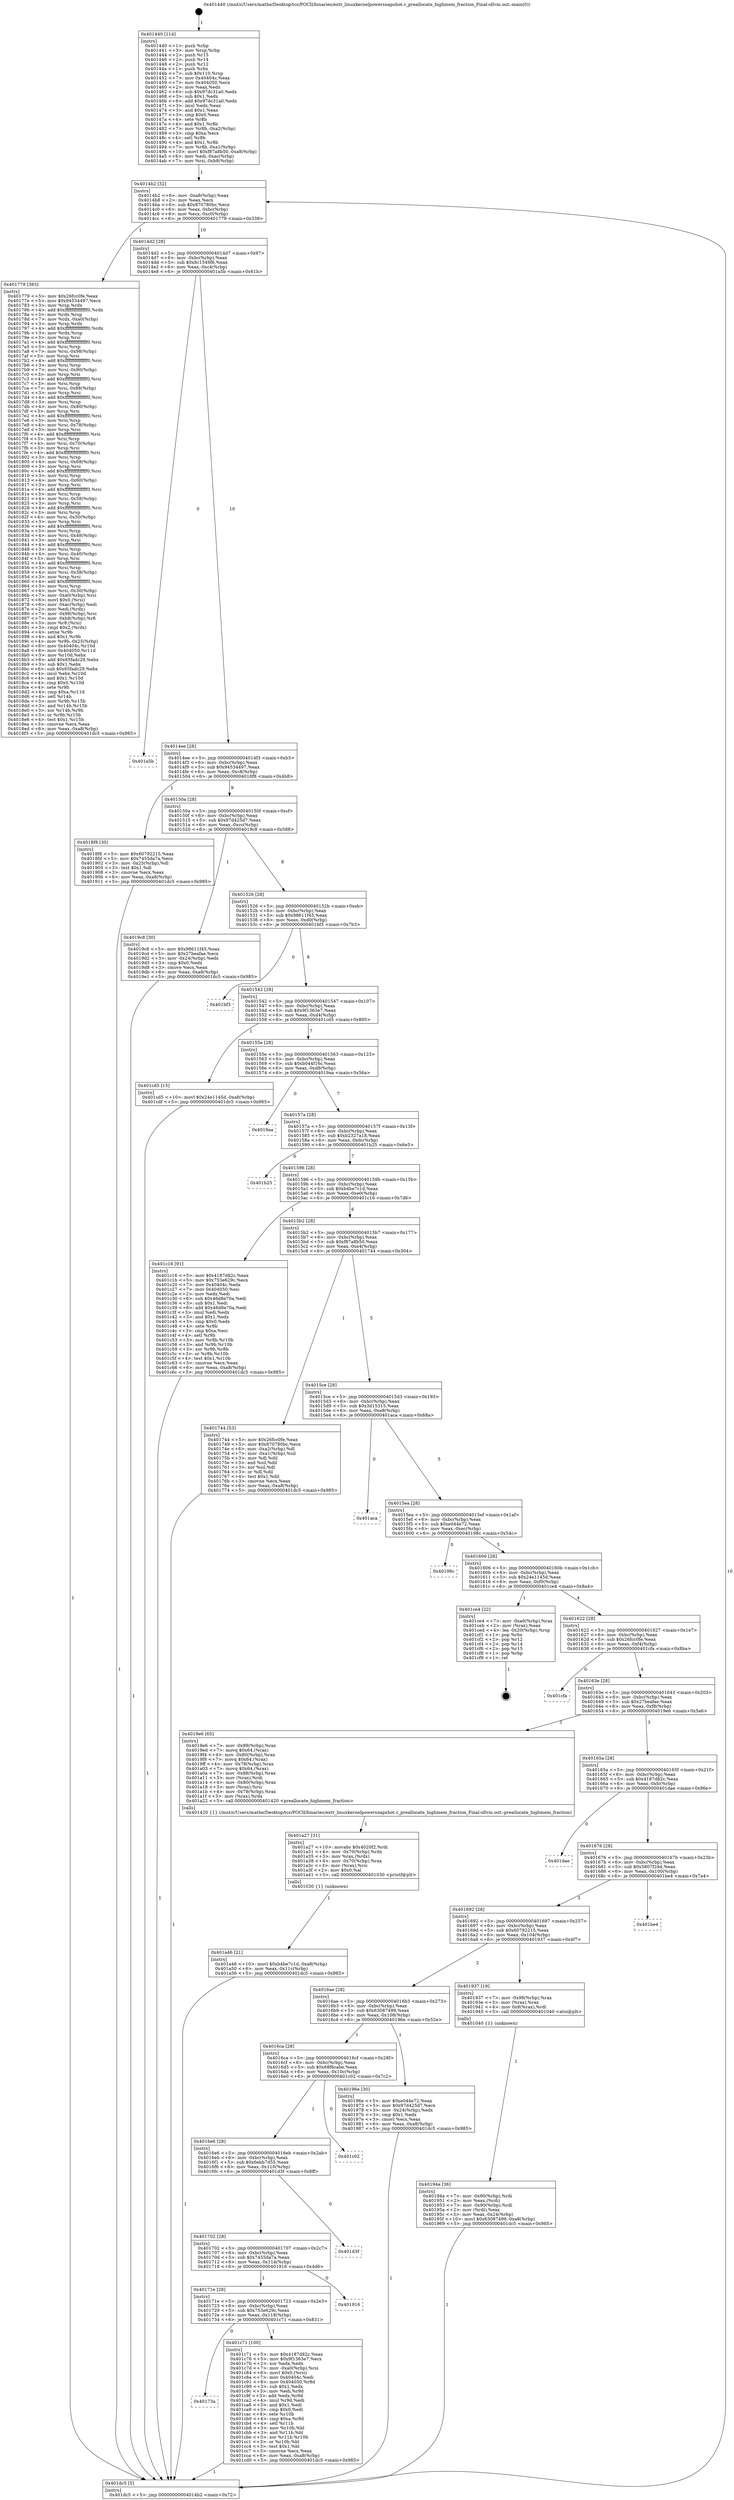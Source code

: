 digraph "0x401440" {
  label = "0x401440 (/mnt/c/Users/mathe/Desktop/tcc/POCII/binaries/extr_linuxkernelpowersnapshot.c_preallocate_highmem_fraction_Final-ollvm.out::main(0))"
  labelloc = "t"
  node[shape=record]

  Entry [label="",width=0.3,height=0.3,shape=circle,fillcolor=black,style=filled]
  "0x4014b2" [label="{
     0x4014b2 [32]\l
     | [instrs]\l
     &nbsp;&nbsp;0x4014b2 \<+6\>: mov -0xa8(%rbp),%eax\l
     &nbsp;&nbsp;0x4014b8 \<+2\>: mov %eax,%ecx\l
     &nbsp;&nbsp;0x4014ba \<+6\>: sub $0x870780bc,%ecx\l
     &nbsp;&nbsp;0x4014c0 \<+6\>: mov %eax,-0xbc(%rbp)\l
     &nbsp;&nbsp;0x4014c6 \<+6\>: mov %ecx,-0xc0(%rbp)\l
     &nbsp;&nbsp;0x4014cc \<+6\>: je 0000000000401779 \<main+0x339\>\l
  }"]
  "0x401779" [label="{
     0x401779 [383]\l
     | [instrs]\l
     &nbsp;&nbsp;0x401779 \<+5\>: mov $0x26fcc0fe,%eax\l
     &nbsp;&nbsp;0x40177e \<+5\>: mov $0x94534497,%ecx\l
     &nbsp;&nbsp;0x401783 \<+3\>: mov %rsp,%rdx\l
     &nbsp;&nbsp;0x401786 \<+4\>: add $0xfffffffffffffff0,%rdx\l
     &nbsp;&nbsp;0x40178a \<+3\>: mov %rdx,%rsp\l
     &nbsp;&nbsp;0x40178d \<+7\>: mov %rdx,-0xa0(%rbp)\l
     &nbsp;&nbsp;0x401794 \<+3\>: mov %rsp,%rdx\l
     &nbsp;&nbsp;0x401797 \<+4\>: add $0xfffffffffffffff0,%rdx\l
     &nbsp;&nbsp;0x40179b \<+3\>: mov %rdx,%rsp\l
     &nbsp;&nbsp;0x40179e \<+3\>: mov %rsp,%rsi\l
     &nbsp;&nbsp;0x4017a1 \<+4\>: add $0xfffffffffffffff0,%rsi\l
     &nbsp;&nbsp;0x4017a5 \<+3\>: mov %rsi,%rsp\l
     &nbsp;&nbsp;0x4017a8 \<+7\>: mov %rsi,-0x98(%rbp)\l
     &nbsp;&nbsp;0x4017af \<+3\>: mov %rsp,%rsi\l
     &nbsp;&nbsp;0x4017b2 \<+4\>: add $0xfffffffffffffff0,%rsi\l
     &nbsp;&nbsp;0x4017b6 \<+3\>: mov %rsi,%rsp\l
     &nbsp;&nbsp;0x4017b9 \<+7\>: mov %rsi,-0x90(%rbp)\l
     &nbsp;&nbsp;0x4017c0 \<+3\>: mov %rsp,%rsi\l
     &nbsp;&nbsp;0x4017c3 \<+4\>: add $0xfffffffffffffff0,%rsi\l
     &nbsp;&nbsp;0x4017c7 \<+3\>: mov %rsi,%rsp\l
     &nbsp;&nbsp;0x4017ca \<+7\>: mov %rsi,-0x88(%rbp)\l
     &nbsp;&nbsp;0x4017d1 \<+3\>: mov %rsp,%rsi\l
     &nbsp;&nbsp;0x4017d4 \<+4\>: add $0xfffffffffffffff0,%rsi\l
     &nbsp;&nbsp;0x4017d8 \<+3\>: mov %rsi,%rsp\l
     &nbsp;&nbsp;0x4017db \<+4\>: mov %rsi,-0x80(%rbp)\l
     &nbsp;&nbsp;0x4017df \<+3\>: mov %rsp,%rsi\l
     &nbsp;&nbsp;0x4017e2 \<+4\>: add $0xfffffffffffffff0,%rsi\l
     &nbsp;&nbsp;0x4017e6 \<+3\>: mov %rsi,%rsp\l
     &nbsp;&nbsp;0x4017e9 \<+4\>: mov %rsi,-0x78(%rbp)\l
     &nbsp;&nbsp;0x4017ed \<+3\>: mov %rsp,%rsi\l
     &nbsp;&nbsp;0x4017f0 \<+4\>: add $0xfffffffffffffff0,%rsi\l
     &nbsp;&nbsp;0x4017f4 \<+3\>: mov %rsi,%rsp\l
     &nbsp;&nbsp;0x4017f7 \<+4\>: mov %rsi,-0x70(%rbp)\l
     &nbsp;&nbsp;0x4017fb \<+3\>: mov %rsp,%rsi\l
     &nbsp;&nbsp;0x4017fe \<+4\>: add $0xfffffffffffffff0,%rsi\l
     &nbsp;&nbsp;0x401802 \<+3\>: mov %rsi,%rsp\l
     &nbsp;&nbsp;0x401805 \<+4\>: mov %rsi,-0x68(%rbp)\l
     &nbsp;&nbsp;0x401809 \<+3\>: mov %rsp,%rsi\l
     &nbsp;&nbsp;0x40180c \<+4\>: add $0xfffffffffffffff0,%rsi\l
     &nbsp;&nbsp;0x401810 \<+3\>: mov %rsi,%rsp\l
     &nbsp;&nbsp;0x401813 \<+4\>: mov %rsi,-0x60(%rbp)\l
     &nbsp;&nbsp;0x401817 \<+3\>: mov %rsp,%rsi\l
     &nbsp;&nbsp;0x40181a \<+4\>: add $0xfffffffffffffff0,%rsi\l
     &nbsp;&nbsp;0x40181e \<+3\>: mov %rsi,%rsp\l
     &nbsp;&nbsp;0x401821 \<+4\>: mov %rsi,-0x58(%rbp)\l
     &nbsp;&nbsp;0x401825 \<+3\>: mov %rsp,%rsi\l
     &nbsp;&nbsp;0x401828 \<+4\>: add $0xfffffffffffffff0,%rsi\l
     &nbsp;&nbsp;0x40182c \<+3\>: mov %rsi,%rsp\l
     &nbsp;&nbsp;0x40182f \<+4\>: mov %rsi,-0x50(%rbp)\l
     &nbsp;&nbsp;0x401833 \<+3\>: mov %rsp,%rsi\l
     &nbsp;&nbsp;0x401836 \<+4\>: add $0xfffffffffffffff0,%rsi\l
     &nbsp;&nbsp;0x40183a \<+3\>: mov %rsi,%rsp\l
     &nbsp;&nbsp;0x40183d \<+4\>: mov %rsi,-0x48(%rbp)\l
     &nbsp;&nbsp;0x401841 \<+3\>: mov %rsp,%rsi\l
     &nbsp;&nbsp;0x401844 \<+4\>: add $0xfffffffffffffff0,%rsi\l
     &nbsp;&nbsp;0x401848 \<+3\>: mov %rsi,%rsp\l
     &nbsp;&nbsp;0x40184b \<+4\>: mov %rsi,-0x40(%rbp)\l
     &nbsp;&nbsp;0x40184f \<+3\>: mov %rsp,%rsi\l
     &nbsp;&nbsp;0x401852 \<+4\>: add $0xfffffffffffffff0,%rsi\l
     &nbsp;&nbsp;0x401856 \<+3\>: mov %rsi,%rsp\l
     &nbsp;&nbsp;0x401859 \<+4\>: mov %rsi,-0x38(%rbp)\l
     &nbsp;&nbsp;0x40185d \<+3\>: mov %rsp,%rsi\l
     &nbsp;&nbsp;0x401860 \<+4\>: add $0xfffffffffffffff0,%rsi\l
     &nbsp;&nbsp;0x401864 \<+3\>: mov %rsi,%rsp\l
     &nbsp;&nbsp;0x401867 \<+4\>: mov %rsi,-0x30(%rbp)\l
     &nbsp;&nbsp;0x40186b \<+7\>: mov -0xa0(%rbp),%rsi\l
     &nbsp;&nbsp;0x401872 \<+6\>: movl $0x0,(%rsi)\l
     &nbsp;&nbsp;0x401878 \<+6\>: mov -0xac(%rbp),%edi\l
     &nbsp;&nbsp;0x40187e \<+2\>: mov %edi,(%rdx)\l
     &nbsp;&nbsp;0x401880 \<+7\>: mov -0x98(%rbp),%rsi\l
     &nbsp;&nbsp;0x401887 \<+7\>: mov -0xb8(%rbp),%r8\l
     &nbsp;&nbsp;0x40188e \<+3\>: mov %r8,(%rsi)\l
     &nbsp;&nbsp;0x401891 \<+3\>: cmpl $0x2,(%rdx)\l
     &nbsp;&nbsp;0x401894 \<+4\>: setne %r9b\l
     &nbsp;&nbsp;0x401898 \<+4\>: and $0x1,%r9b\l
     &nbsp;&nbsp;0x40189c \<+4\>: mov %r9b,-0x25(%rbp)\l
     &nbsp;&nbsp;0x4018a0 \<+8\>: mov 0x40404c,%r10d\l
     &nbsp;&nbsp;0x4018a8 \<+8\>: mov 0x404050,%r11d\l
     &nbsp;&nbsp;0x4018b0 \<+3\>: mov %r10d,%ebx\l
     &nbsp;&nbsp;0x4018b3 \<+6\>: add $0x65fadc29,%ebx\l
     &nbsp;&nbsp;0x4018b9 \<+3\>: sub $0x1,%ebx\l
     &nbsp;&nbsp;0x4018bc \<+6\>: sub $0x65fadc29,%ebx\l
     &nbsp;&nbsp;0x4018c2 \<+4\>: imul %ebx,%r10d\l
     &nbsp;&nbsp;0x4018c6 \<+4\>: and $0x1,%r10d\l
     &nbsp;&nbsp;0x4018ca \<+4\>: cmp $0x0,%r10d\l
     &nbsp;&nbsp;0x4018ce \<+4\>: sete %r9b\l
     &nbsp;&nbsp;0x4018d2 \<+4\>: cmp $0xa,%r11d\l
     &nbsp;&nbsp;0x4018d6 \<+4\>: setl %r14b\l
     &nbsp;&nbsp;0x4018da \<+3\>: mov %r9b,%r15b\l
     &nbsp;&nbsp;0x4018dd \<+3\>: and %r14b,%r15b\l
     &nbsp;&nbsp;0x4018e0 \<+3\>: xor %r14b,%r9b\l
     &nbsp;&nbsp;0x4018e3 \<+3\>: or %r9b,%r15b\l
     &nbsp;&nbsp;0x4018e6 \<+4\>: test $0x1,%r15b\l
     &nbsp;&nbsp;0x4018ea \<+3\>: cmovne %ecx,%eax\l
     &nbsp;&nbsp;0x4018ed \<+6\>: mov %eax,-0xa8(%rbp)\l
     &nbsp;&nbsp;0x4018f3 \<+5\>: jmp 0000000000401dc5 \<main+0x985\>\l
  }"]
  "0x4014d2" [label="{
     0x4014d2 [28]\l
     | [instrs]\l
     &nbsp;&nbsp;0x4014d2 \<+5\>: jmp 00000000004014d7 \<main+0x97\>\l
     &nbsp;&nbsp;0x4014d7 \<+6\>: mov -0xbc(%rbp),%eax\l
     &nbsp;&nbsp;0x4014dd \<+5\>: sub $0x8c1549f6,%eax\l
     &nbsp;&nbsp;0x4014e2 \<+6\>: mov %eax,-0xc4(%rbp)\l
     &nbsp;&nbsp;0x4014e8 \<+6\>: je 0000000000401a5b \<main+0x61b\>\l
  }"]
  Exit [label="",width=0.3,height=0.3,shape=circle,fillcolor=black,style=filled,peripheries=2]
  "0x401a5b" [label="{
     0x401a5b\l
  }", style=dashed]
  "0x4014ee" [label="{
     0x4014ee [28]\l
     | [instrs]\l
     &nbsp;&nbsp;0x4014ee \<+5\>: jmp 00000000004014f3 \<main+0xb3\>\l
     &nbsp;&nbsp;0x4014f3 \<+6\>: mov -0xbc(%rbp),%eax\l
     &nbsp;&nbsp;0x4014f9 \<+5\>: sub $0x94534497,%eax\l
     &nbsp;&nbsp;0x4014fe \<+6\>: mov %eax,-0xc8(%rbp)\l
     &nbsp;&nbsp;0x401504 \<+6\>: je 00000000004018f8 \<main+0x4b8\>\l
  }"]
  "0x40173a" [label="{
     0x40173a\l
  }", style=dashed]
  "0x4018f8" [label="{
     0x4018f8 [30]\l
     | [instrs]\l
     &nbsp;&nbsp;0x4018f8 \<+5\>: mov $0x60792215,%eax\l
     &nbsp;&nbsp;0x4018fd \<+5\>: mov $0x7455da7a,%ecx\l
     &nbsp;&nbsp;0x401902 \<+3\>: mov -0x25(%rbp),%dl\l
     &nbsp;&nbsp;0x401905 \<+3\>: test $0x1,%dl\l
     &nbsp;&nbsp;0x401908 \<+3\>: cmovne %ecx,%eax\l
     &nbsp;&nbsp;0x40190b \<+6\>: mov %eax,-0xa8(%rbp)\l
     &nbsp;&nbsp;0x401911 \<+5\>: jmp 0000000000401dc5 \<main+0x985\>\l
  }"]
  "0x40150a" [label="{
     0x40150a [28]\l
     | [instrs]\l
     &nbsp;&nbsp;0x40150a \<+5\>: jmp 000000000040150f \<main+0xcf\>\l
     &nbsp;&nbsp;0x40150f \<+6\>: mov -0xbc(%rbp),%eax\l
     &nbsp;&nbsp;0x401515 \<+5\>: sub $0x97d425d7,%eax\l
     &nbsp;&nbsp;0x40151a \<+6\>: mov %eax,-0xcc(%rbp)\l
     &nbsp;&nbsp;0x401520 \<+6\>: je 00000000004019c8 \<main+0x588\>\l
  }"]
  "0x401c71" [label="{
     0x401c71 [100]\l
     | [instrs]\l
     &nbsp;&nbsp;0x401c71 \<+5\>: mov $0x4187d82c,%eax\l
     &nbsp;&nbsp;0x401c76 \<+5\>: mov $0x9f1363e7,%ecx\l
     &nbsp;&nbsp;0x401c7b \<+2\>: xor %edx,%edx\l
     &nbsp;&nbsp;0x401c7d \<+7\>: mov -0xa0(%rbp),%rsi\l
     &nbsp;&nbsp;0x401c84 \<+6\>: movl $0x0,(%rsi)\l
     &nbsp;&nbsp;0x401c8a \<+7\>: mov 0x40404c,%edi\l
     &nbsp;&nbsp;0x401c91 \<+8\>: mov 0x404050,%r8d\l
     &nbsp;&nbsp;0x401c99 \<+3\>: sub $0x1,%edx\l
     &nbsp;&nbsp;0x401c9c \<+3\>: mov %edi,%r9d\l
     &nbsp;&nbsp;0x401c9f \<+3\>: add %edx,%r9d\l
     &nbsp;&nbsp;0x401ca2 \<+4\>: imul %r9d,%edi\l
     &nbsp;&nbsp;0x401ca6 \<+3\>: and $0x1,%edi\l
     &nbsp;&nbsp;0x401ca9 \<+3\>: cmp $0x0,%edi\l
     &nbsp;&nbsp;0x401cac \<+4\>: sete %r10b\l
     &nbsp;&nbsp;0x401cb0 \<+4\>: cmp $0xa,%r8d\l
     &nbsp;&nbsp;0x401cb4 \<+4\>: setl %r11b\l
     &nbsp;&nbsp;0x401cb8 \<+3\>: mov %r10b,%bl\l
     &nbsp;&nbsp;0x401cbb \<+3\>: and %r11b,%bl\l
     &nbsp;&nbsp;0x401cbe \<+3\>: xor %r11b,%r10b\l
     &nbsp;&nbsp;0x401cc1 \<+3\>: or %r10b,%bl\l
     &nbsp;&nbsp;0x401cc4 \<+3\>: test $0x1,%bl\l
     &nbsp;&nbsp;0x401cc7 \<+3\>: cmovne %ecx,%eax\l
     &nbsp;&nbsp;0x401cca \<+6\>: mov %eax,-0xa8(%rbp)\l
     &nbsp;&nbsp;0x401cd0 \<+5\>: jmp 0000000000401dc5 \<main+0x985\>\l
  }"]
  "0x4019c8" [label="{
     0x4019c8 [30]\l
     | [instrs]\l
     &nbsp;&nbsp;0x4019c8 \<+5\>: mov $0x98611f45,%eax\l
     &nbsp;&nbsp;0x4019cd \<+5\>: mov $0x27beafae,%ecx\l
     &nbsp;&nbsp;0x4019d2 \<+3\>: mov -0x24(%rbp),%edx\l
     &nbsp;&nbsp;0x4019d5 \<+3\>: cmp $0x0,%edx\l
     &nbsp;&nbsp;0x4019d8 \<+3\>: cmove %ecx,%eax\l
     &nbsp;&nbsp;0x4019db \<+6\>: mov %eax,-0xa8(%rbp)\l
     &nbsp;&nbsp;0x4019e1 \<+5\>: jmp 0000000000401dc5 \<main+0x985\>\l
  }"]
  "0x401526" [label="{
     0x401526 [28]\l
     | [instrs]\l
     &nbsp;&nbsp;0x401526 \<+5\>: jmp 000000000040152b \<main+0xeb\>\l
     &nbsp;&nbsp;0x40152b \<+6\>: mov -0xbc(%rbp),%eax\l
     &nbsp;&nbsp;0x401531 \<+5\>: sub $0x98611f45,%eax\l
     &nbsp;&nbsp;0x401536 \<+6\>: mov %eax,-0xd0(%rbp)\l
     &nbsp;&nbsp;0x40153c \<+6\>: je 0000000000401bf3 \<main+0x7b3\>\l
  }"]
  "0x40171e" [label="{
     0x40171e [28]\l
     | [instrs]\l
     &nbsp;&nbsp;0x40171e \<+5\>: jmp 0000000000401723 \<main+0x2e3\>\l
     &nbsp;&nbsp;0x401723 \<+6\>: mov -0xbc(%rbp),%eax\l
     &nbsp;&nbsp;0x401729 \<+5\>: sub $0x753e629c,%eax\l
     &nbsp;&nbsp;0x40172e \<+6\>: mov %eax,-0x118(%rbp)\l
     &nbsp;&nbsp;0x401734 \<+6\>: je 0000000000401c71 \<main+0x831\>\l
  }"]
  "0x401bf3" [label="{
     0x401bf3\l
  }", style=dashed]
  "0x401542" [label="{
     0x401542 [28]\l
     | [instrs]\l
     &nbsp;&nbsp;0x401542 \<+5\>: jmp 0000000000401547 \<main+0x107\>\l
     &nbsp;&nbsp;0x401547 \<+6\>: mov -0xbc(%rbp),%eax\l
     &nbsp;&nbsp;0x40154d \<+5\>: sub $0x9f1363e7,%eax\l
     &nbsp;&nbsp;0x401552 \<+6\>: mov %eax,-0xd4(%rbp)\l
     &nbsp;&nbsp;0x401558 \<+6\>: je 0000000000401cd5 \<main+0x895\>\l
  }"]
  "0x401916" [label="{
     0x401916\l
  }", style=dashed]
  "0x401cd5" [label="{
     0x401cd5 [15]\l
     | [instrs]\l
     &nbsp;&nbsp;0x401cd5 \<+10\>: movl $0x24e1145d,-0xa8(%rbp)\l
     &nbsp;&nbsp;0x401cdf \<+5\>: jmp 0000000000401dc5 \<main+0x985\>\l
  }"]
  "0x40155e" [label="{
     0x40155e [28]\l
     | [instrs]\l
     &nbsp;&nbsp;0x40155e \<+5\>: jmp 0000000000401563 \<main+0x123\>\l
     &nbsp;&nbsp;0x401563 \<+6\>: mov -0xbc(%rbp),%eax\l
     &nbsp;&nbsp;0x401569 \<+5\>: sub $0xb044f16c,%eax\l
     &nbsp;&nbsp;0x40156e \<+6\>: mov %eax,-0xd8(%rbp)\l
     &nbsp;&nbsp;0x401574 \<+6\>: je 00000000004019aa \<main+0x56a\>\l
  }"]
  "0x401702" [label="{
     0x401702 [28]\l
     | [instrs]\l
     &nbsp;&nbsp;0x401702 \<+5\>: jmp 0000000000401707 \<main+0x2c7\>\l
     &nbsp;&nbsp;0x401707 \<+6\>: mov -0xbc(%rbp),%eax\l
     &nbsp;&nbsp;0x40170d \<+5\>: sub $0x7455da7a,%eax\l
     &nbsp;&nbsp;0x401712 \<+6\>: mov %eax,-0x114(%rbp)\l
     &nbsp;&nbsp;0x401718 \<+6\>: je 0000000000401916 \<main+0x4d6\>\l
  }"]
  "0x4019aa" [label="{
     0x4019aa\l
  }", style=dashed]
  "0x40157a" [label="{
     0x40157a [28]\l
     | [instrs]\l
     &nbsp;&nbsp;0x40157a \<+5\>: jmp 000000000040157f \<main+0x13f\>\l
     &nbsp;&nbsp;0x40157f \<+6\>: mov -0xbc(%rbp),%eax\l
     &nbsp;&nbsp;0x401585 \<+5\>: sub $0xb2327a18,%eax\l
     &nbsp;&nbsp;0x40158a \<+6\>: mov %eax,-0xdc(%rbp)\l
     &nbsp;&nbsp;0x401590 \<+6\>: je 0000000000401b25 \<main+0x6e5\>\l
  }"]
  "0x401d3f" [label="{
     0x401d3f\l
  }", style=dashed]
  "0x401b25" [label="{
     0x401b25\l
  }", style=dashed]
  "0x401596" [label="{
     0x401596 [28]\l
     | [instrs]\l
     &nbsp;&nbsp;0x401596 \<+5\>: jmp 000000000040159b \<main+0x15b\>\l
     &nbsp;&nbsp;0x40159b \<+6\>: mov -0xbc(%rbp),%eax\l
     &nbsp;&nbsp;0x4015a1 \<+5\>: sub $0xb4be7c1d,%eax\l
     &nbsp;&nbsp;0x4015a6 \<+6\>: mov %eax,-0xe0(%rbp)\l
     &nbsp;&nbsp;0x4015ac \<+6\>: je 0000000000401c16 \<main+0x7d6\>\l
  }"]
  "0x4016e6" [label="{
     0x4016e6 [28]\l
     | [instrs]\l
     &nbsp;&nbsp;0x4016e6 \<+5\>: jmp 00000000004016eb \<main+0x2ab\>\l
     &nbsp;&nbsp;0x4016eb \<+6\>: mov -0xbc(%rbp),%eax\l
     &nbsp;&nbsp;0x4016f1 \<+5\>: sub $0x6ebb7d55,%eax\l
     &nbsp;&nbsp;0x4016f6 \<+6\>: mov %eax,-0x110(%rbp)\l
     &nbsp;&nbsp;0x4016fc \<+6\>: je 0000000000401d3f \<main+0x8ff\>\l
  }"]
  "0x401c16" [label="{
     0x401c16 [91]\l
     | [instrs]\l
     &nbsp;&nbsp;0x401c16 \<+5\>: mov $0x4187d82c,%eax\l
     &nbsp;&nbsp;0x401c1b \<+5\>: mov $0x753e629c,%ecx\l
     &nbsp;&nbsp;0x401c20 \<+7\>: mov 0x40404c,%edx\l
     &nbsp;&nbsp;0x401c27 \<+7\>: mov 0x404050,%esi\l
     &nbsp;&nbsp;0x401c2e \<+2\>: mov %edx,%edi\l
     &nbsp;&nbsp;0x401c30 \<+6\>: sub $0x46d8e70a,%edi\l
     &nbsp;&nbsp;0x401c36 \<+3\>: sub $0x1,%edi\l
     &nbsp;&nbsp;0x401c39 \<+6\>: add $0x46d8e70a,%edi\l
     &nbsp;&nbsp;0x401c3f \<+3\>: imul %edi,%edx\l
     &nbsp;&nbsp;0x401c42 \<+3\>: and $0x1,%edx\l
     &nbsp;&nbsp;0x401c45 \<+3\>: cmp $0x0,%edx\l
     &nbsp;&nbsp;0x401c48 \<+4\>: sete %r8b\l
     &nbsp;&nbsp;0x401c4c \<+3\>: cmp $0xa,%esi\l
     &nbsp;&nbsp;0x401c4f \<+4\>: setl %r9b\l
     &nbsp;&nbsp;0x401c53 \<+3\>: mov %r8b,%r10b\l
     &nbsp;&nbsp;0x401c56 \<+3\>: and %r9b,%r10b\l
     &nbsp;&nbsp;0x401c59 \<+3\>: xor %r9b,%r8b\l
     &nbsp;&nbsp;0x401c5c \<+3\>: or %r8b,%r10b\l
     &nbsp;&nbsp;0x401c5f \<+4\>: test $0x1,%r10b\l
     &nbsp;&nbsp;0x401c63 \<+3\>: cmovne %ecx,%eax\l
     &nbsp;&nbsp;0x401c66 \<+6\>: mov %eax,-0xa8(%rbp)\l
     &nbsp;&nbsp;0x401c6c \<+5\>: jmp 0000000000401dc5 \<main+0x985\>\l
  }"]
  "0x4015b2" [label="{
     0x4015b2 [28]\l
     | [instrs]\l
     &nbsp;&nbsp;0x4015b2 \<+5\>: jmp 00000000004015b7 \<main+0x177\>\l
     &nbsp;&nbsp;0x4015b7 \<+6\>: mov -0xbc(%rbp),%eax\l
     &nbsp;&nbsp;0x4015bd \<+5\>: sub $0xf87a8b50,%eax\l
     &nbsp;&nbsp;0x4015c2 \<+6\>: mov %eax,-0xe4(%rbp)\l
     &nbsp;&nbsp;0x4015c8 \<+6\>: je 0000000000401744 \<main+0x304\>\l
  }"]
  "0x401c02" [label="{
     0x401c02\l
  }", style=dashed]
  "0x401744" [label="{
     0x401744 [53]\l
     | [instrs]\l
     &nbsp;&nbsp;0x401744 \<+5\>: mov $0x26fcc0fe,%eax\l
     &nbsp;&nbsp;0x401749 \<+5\>: mov $0x870780bc,%ecx\l
     &nbsp;&nbsp;0x40174e \<+6\>: mov -0xa2(%rbp),%dl\l
     &nbsp;&nbsp;0x401754 \<+7\>: mov -0xa1(%rbp),%sil\l
     &nbsp;&nbsp;0x40175b \<+3\>: mov %dl,%dil\l
     &nbsp;&nbsp;0x40175e \<+3\>: and %sil,%dil\l
     &nbsp;&nbsp;0x401761 \<+3\>: xor %sil,%dl\l
     &nbsp;&nbsp;0x401764 \<+3\>: or %dl,%dil\l
     &nbsp;&nbsp;0x401767 \<+4\>: test $0x1,%dil\l
     &nbsp;&nbsp;0x40176b \<+3\>: cmovne %ecx,%eax\l
     &nbsp;&nbsp;0x40176e \<+6\>: mov %eax,-0xa8(%rbp)\l
     &nbsp;&nbsp;0x401774 \<+5\>: jmp 0000000000401dc5 \<main+0x985\>\l
  }"]
  "0x4015ce" [label="{
     0x4015ce [28]\l
     | [instrs]\l
     &nbsp;&nbsp;0x4015ce \<+5\>: jmp 00000000004015d3 \<main+0x193\>\l
     &nbsp;&nbsp;0x4015d3 \<+6\>: mov -0xbc(%rbp),%eax\l
     &nbsp;&nbsp;0x4015d9 \<+5\>: sub $0x3d15315,%eax\l
     &nbsp;&nbsp;0x4015de \<+6\>: mov %eax,-0xe8(%rbp)\l
     &nbsp;&nbsp;0x4015e4 \<+6\>: je 0000000000401aca \<main+0x68a\>\l
  }"]
  "0x401dc5" [label="{
     0x401dc5 [5]\l
     | [instrs]\l
     &nbsp;&nbsp;0x401dc5 \<+5\>: jmp 00000000004014b2 \<main+0x72\>\l
  }"]
  "0x401440" [label="{
     0x401440 [114]\l
     | [instrs]\l
     &nbsp;&nbsp;0x401440 \<+1\>: push %rbp\l
     &nbsp;&nbsp;0x401441 \<+3\>: mov %rsp,%rbp\l
     &nbsp;&nbsp;0x401444 \<+2\>: push %r15\l
     &nbsp;&nbsp;0x401446 \<+2\>: push %r14\l
     &nbsp;&nbsp;0x401448 \<+2\>: push %r12\l
     &nbsp;&nbsp;0x40144a \<+1\>: push %rbx\l
     &nbsp;&nbsp;0x40144b \<+7\>: sub $0x110,%rsp\l
     &nbsp;&nbsp;0x401452 \<+7\>: mov 0x40404c,%eax\l
     &nbsp;&nbsp;0x401459 \<+7\>: mov 0x404050,%ecx\l
     &nbsp;&nbsp;0x401460 \<+2\>: mov %eax,%edx\l
     &nbsp;&nbsp;0x401462 \<+6\>: sub $0x97dc31a0,%edx\l
     &nbsp;&nbsp;0x401468 \<+3\>: sub $0x1,%edx\l
     &nbsp;&nbsp;0x40146b \<+6\>: add $0x97dc31a0,%edx\l
     &nbsp;&nbsp;0x401471 \<+3\>: imul %edx,%eax\l
     &nbsp;&nbsp;0x401474 \<+3\>: and $0x1,%eax\l
     &nbsp;&nbsp;0x401477 \<+3\>: cmp $0x0,%eax\l
     &nbsp;&nbsp;0x40147a \<+4\>: sete %r8b\l
     &nbsp;&nbsp;0x40147e \<+4\>: and $0x1,%r8b\l
     &nbsp;&nbsp;0x401482 \<+7\>: mov %r8b,-0xa2(%rbp)\l
     &nbsp;&nbsp;0x401489 \<+3\>: cmp $0xa,%ecx\l
     &nbsp;&nbsp;0x40148c \<+4\>: setl %r8b\l
     &nbsp;&nbsp;0x401490 \<+4\>: and $0x1,%r8b\l
     &nbsp;&nbsp;0x401494 \<+7\>: mov %r8b,-0xa1(%rbp)\l
     &nbsp;&nbsp;0x40149b \<+10\>: movl $0xf87a8b50,-0xa8(%rbp)\l
     &nbsp;&nbsp;0x4014a5 \<+6\>: mov %edi,-0xac(%rbp)\l
     &nbsp;&nbsp;0x4014ab \<+7\>: mov %rsi,-0xb8(%rbp)\l
  }"]
  "0x401a46" [label="{
     0x401a46 [21]\l
     | [instrs]\l
     &nbsp;&nbsp;0x401a46 \<+10\>: movl $0xb4be7c1d,-0xa8(%rbp)\l
     &nbsp;&nbsp;0x401a50 \<+6\>: mov %eax,-0x11c(%rbp)\l
     &nbsp;&nbsp;0x401a56 \<+5\>: jmp 0000000000401dc5 \<main+0x985\>\l
  }"]
  "0x401a27" [label="{
     0x401a27 [31]\l
     | [instrs]\l
     &nbsp;&nbsp;0x401a27 \<+10\>: movabs $0x4020f2,%rdi\l
     &nbsp;&nbsp;0x401a31 \<+4\>: mov -0x70(%rbp),%rdx\l
     &nbsp;&nbsp;0x401a35 \<+3\>: mov %rax,(%rdx)\l
     &nbsp;&nbsp;0x401a38 \<+4\>: mov -0x70(%rbp),%rax\l
     &nbsp;&nbsp;0x401a3c \<+3\>: mov (%rax),%rsi\l
     &nbsp;&nbsp;0x401a3f \<+2\>: mov $0x0,%al\l
     &nbsp;&nbsp;0x401a41 \<+5\>: call 0000000000401030 \<printf@plt\>\l
     | [calls]\l
     &nbsp;&nbsp;0x401030 \{1\} (unknown)\l
  }"]
  "0x401aca" [label="{
     0x401aca\l
  }", style=dashed]
  "0x4015ea" [label="{
     0x4015ea [28]\l
     | [instrs]\l
     &nbsp;&nbsp;0x4015ea \<+5\>: jmp 00000000004015ef \<main+0x1af\>\l
     &nbsp;&nbsp;0x4015ef \<+6\>: mov -0xbc(%rbp),%eax\l
     &nbsp;&nbsp;0x4015f5 \<+5\>: sub $0xe044e72,%eax\l
     &nbsp;&nbsp;0x4015fa \<+6\>: mov %eax,-0xec(%rbp)\l
     &nbsp;&nbsp;0x401600 \<+6\>: je 000000000040198c \<main+0x54c\>\l
  }"]
  "0x4016ca" [label="{
     0x4016ca [28]\l
     | [instrs]\l
     &nbsp;&nbsp;0x4016ca \<+5\>: jmp 00000000004016cf \<main+0x28f\>\l
     &nbsp;&nbsp;0x4016cf \<+6\>: mov -0xbc(%rbp),%eax\l
     &nbsp;&nbsp;0x4016d5 \<+5\>: sub $0x68f6cabe,%eax\l
     &nbsp;&nbsp;0x4016da \<+6\>: mov %eax,-0x10c(%rbp)\l
     &nbsp;&nbsp;0x4016e0 \<+6\>: je 0000000000401c02 \<main+0x7c2\>\l
  }"]
  "0x40198c" [label="{
     0x40198c\l
  }", style=dashed]
  "0x401606" [label="{
     0x401606 [28]\l
     | [instrs]\l
     &nbsp;&nbsp;0x401606 \<+5\>: jmp 000000000040160b \<main+0x1cb\>\l
     &nbsp;&nbsp;0x40160b \<+6\>: mov -0xbc(%rbp),%eax\l
     &nbsp;&nbsp;0x401611 \<+5\>: sub $0x24e1145d,%eax\l
     &nbsp;&nbsp;0x401616 \<+6\>: mov %eax,-0xf0(%rbp)\l
     &nbsp;&nbsp;0x40161c \<+6\>: je 0000000000401ce4 \<main+0x8a4\>\l
  }"]
  "0x40196e" [label="{
     0x40196e [30]\l
     | [instrs]\l
     &nbsp;&nbsp;0x40196e \<+5\>: mov $0xe044e72,%eax\l
     &nbsp;&nbsp;0x401973 \<+5\>: mov $0x97d425d7,%ecx\l
     &nbsp;&nbsp;0x401978 \<+3\>: mov -0x24(%rbp),%edx\l
     &nbsp;&nbsp;0x40197b \<+3\>: cmp $0x1,%edx\l
     &nbsp;&nbsp;0x40197e \<+3\>: cmovl %ecx,%eax\l
     &nbsp;&nbsp;0x401981 \<+6\>: mov %eax,-0xa8(%rbp)\l
     &nbsp;&nbsp;0x401987 \<+5\>: jmp 0000000000401dc5 \<main+0x985\>\l
  }"]
  "0x401ce4" [label="{
     0x401ce4 [22]\l
     | [instrs]\l
     &nbsp;&nbsp;0x401ce4 \<+7\>: mov -0xa0(%rbp),%rax\l
     &nbsp;&nbsp;0x401ceb \<+2\>: mov (%rax),%eax\l
     &nbsp;&nbsp;0x401ced \<+4\>: lea -0x20(%rbp),%rsp\l
     &nbsp;&nbsp;0x401cf1 \<+1\>: pop %rbx\l
     &nbsp;&nbsp;0x401cf2 \<+2\>: pop %r12\l
     &nbsp;&nbsp;0x401cf4 \<+2\>: pop %r14\l
     &nbsp;&nbsp;0x401cf6 \<+2\>: pop %r15\l
     &nbsp;&nbsp;0x401cf8 \<+1\>: pop %rbp\l
     &nbsp;&nbsp;0x401cf9 \<+1\>: ret\l
  }"]
  "0x401622" [label="{
     0x401622 [28]\l
     | [instrs]\l
     &nbsp;&nbsp;0x401622 \<+5\>: jmp 0000000000401627 \<main+0x1e7\>\l
     &nbsp;&nbsp;0x401627 \<+6\>: mov -0xbc(%rbp),%eax\l
     &nbsp;&nbsp;0x40162d \<+5\>: sub $0x26fcc0fe,%eax\l
     &nbsp;&nbsp;0x401632 \<+6\>: mov %eax,-0xf4(%rbp)\l
     &nbsp;&nbsp;0x401638 \<+6\>: je 0000000000401cfa \<main+0x8ba\>\l
  }"]
  "0x40194a" [label="{
     0x40194a [36]\l
     | [instrs]\l
     &nbsp;&nbsp;0x40194a \<+7\>: mov -0x90(%rbp),%rdi\l
     &nbsp;&nbsp;0x401951 \<+2\>: mov %eax,(%rdi)\l
     &nbsp;&nbsp;0x401953 \<+7\>: mov -0x90(%rbp),%rdi\l
     &nbsp;&nbsp;0x40195a \<+2\>: mov (%rdi),%eax\l
     &nbsp;&nbsp;0x40195c \<+3\>: mov %eax,-0x24(%rbp)\l
     &nbsp;&nbsp;0x40195f \<+10\>: movl $0x63087499,-0xa8(%rbp)\l
     &nbsp;&nbsp;0x401969 \<+5\>: jmp 0000000000401dc5 \<main+0x985\>\l
  }"]
  "0x401cfa" [label="{
     0x401cfa\l
  }", style=dashed]
  "0x40163e" [label="{
     0x40163e [28]\l
     | [instrs]\l
     &nbsp;&nbsp;0x40163e \<+5\>: jmp 0000000000401643 \<main+0x203\>\l
     &nbsp;&nbsp;0x401643 \<+6\>: mov -0xbc(%rbp),%eax\l
     &nbsp;&nbsp;0x401649 \<+5\>: sub $0x27beafae,%eax\l
     &nbsp;&nbsp;0x40164e \<+6\>: mov %eax,-0xf8(%rbp)\l
     &nbsp;&nbsp;0x401654 \<+6\>: je 00000000004019e6 \<main+0x5a6\>\l
  }"]
  "0x4016ae" [label="{
     0x4016ae [28]\l
     | [instrs]\l
     &nbsp;&nbsp;0x4016ae \<+5\>: jmp 00000000004016b3 \<main+0x273\>\l
     &nbsp;&nbsp;0x4016b3 \<+6\>: mov -0xbc(%rbp),%eax\l
     &nbsp;&nbsp;0x4016b9 \<+5\>: sub $0x63087499,%eax\l
     &nbsp;&nbsp;0x4016be \<+6\>: mov %eax,-0x108(%rbp)\l
     &nbsp;&nbsp;0x4016c4 \<+6\>: je 000000000040196e \<main+0x52e\>\l
  }"]
  "0x4019e6" [label="{
     0x4019e6 [65]\l
     | [instrs]\l
     &nbsp;&nbsp;0x4019e6 \<+7\>: mov -0x88(%rbp),%rax\l
     &nbsp;&nbsp;0x4019ed \<+7\>: movq $0x64,(%rax)\l
     &nbsp;&nbsp;0x4019f4 \<+4\>: mov -0x80(%rbp),%rax\l
     &nbsp;&nbsp;0x4019f8 \<+7\>: movq $0x64,(%rax)\l
     &nbsp;&nbsp;0x4019ff \<+4\>: mov -0x78(%rbp),%rax\l
     &nbsp;&nbsp;0x401a03 \<+7\>: movq $0x64,(%rax)\l
     &nbsp;&nbsp;0x401a0a \<+7\>: mov -0x88(%rbp),%rax\l
     &nbsp;&nbsp;0x401a11 \<+3\>: mov (%rax),%rdi\l
     &nbsp;&nbsp;0x401a14 \<+4\>: mov -0x80(%rbp),%rax\l
     &nbsp;&nbsp;0x401a18 \<+3\>: mov (%rax),%rsi\l
     &nbsp;&nbsp;0x401a1b \<+4\>: mov -0x78(%rbp),%rax\l
     &nbsp;&nbsp;0x401a1f \<+3\>: mov (%rax),%rdx\l
     &nbsp;&nbsp;0x401a22 \<+5\>: call 0000000000401420 \<preallocate_highmem_fraction\>\l
     | [calls]\l
     &nbsp;&nbsp;0x401420 \{1\} (/mnt/c/Users/mathe/Desktop/tcc/POCII/binaries/extr_linuxkernelpowersnapshot.c_preallocate_highmem_fraction_Final-ollvm.out::preallocate_highmem_fraction)\l
  }"]
  "0x40165a" [label="{
     0x40165a [28]\l
     | [instrs]\l
     &nbsp;&nbsp;0x40165a \<+5\>: jmp 000000000040165f \<main+0x21f\>\l
     &nbsp;&nbsp;0x40165f \<+6\>: mov -0xbc(%rbp),%eax\l
     &nbsp;&nbsp;0x401665 \<+5\>: sub $0x4187d82c,%eax\l
     &nbsp;&nbsp;0x40166a \<+6\>: mov %eax,-0xfc(%rbp)\l
     &nbsp;&nbsp;0x401670 \<+6\>: je 0000000000401dae \<main+0x96e\>\l
  }"]
  "0x401937" [label="{
     0x401937 [19]\l
     | [instrs]\l
     &nbsp;&nbsp;0x401937 \<+7\>: mov -0x98(%rbp),%rax\l
     &nbsp;&nbsp;0x40193e \<+3\>: mov (%rax),%rax\l
     &nbsp;&nbsp;0x401941 \<+4\>: mov 0x8(%rax),%rdi\l
     &nbsp;&nbsp;0x401945 \<+5\>: call 0000000000401040 \<atoi@plt\>\l
     | [calls]\l
     &nbsp;&nbsp;0x401040 \{1\} (unknown)\l
  }"]
  "0x401dae" [label="{
     0x401dae\l
  }", style=dashed]
  "0x401676" [label="{
     0x401676 [28]\l
     | [instrs]\l
     &nbsp;&nbsp;0x401676 \<+5\>: jmp 000000000040167b \<main+0x23b\>\l
     &nbsp;&nbsp;0x40167b \<+6\>: mov -0xbc(%rbp),%eax\l
     &nbsp;&nbsp;0x401681 \<+5\>: sub $0x5807f2dd,%eax\l
     &nbsp;&nbsp;0x401686 \<+6\>: mov %eax,-0x100(%rbp)\l
     &nbsp;&nbsp;0x40168c \<+6\>: je 0000000000401be4 \<main+0x7a4\>\l
  }"]
  "0x401692" [label="{
     0x401692 [28]\l
     | [instrs]\l
     &nbsp;&nbsp;0x401692 \<+5\>: jmp 0000000000401697 \<main+0x257\>\l
     &nbsp;&nbsp;0x401697 \<+6\>: mov -0xbc(%rbp),%eax\l
     &nbsp;&nbsp;0x40169d \<+5\>: sub $0x60792215,%eax\l
     &nbsp;&nbsp;0x4016a2 \<+6\>: mov %eax,-0x104(%rbp)\l
     &nbsp;&nbsp;0x4016a8 \<+6\>: je 0000000000401937 \<main+0x4f7\>\l
  }"]
  "0x401be4" [label="{
     0x401be4\l
  }", style=dashed]
  Entry -> "0x401440" [label=" 1"]
  "0x4014b2" -> "0x401779" [label=" 1"]
  "0x4014b2" -> "0x4014d2" [label=" 10"]
  "0x401ce4" -> Exit [label=" 1"]
  "0x4014d2" -> "0x401a5b" [label=" 0"]
  "0x4014d2" -> "0x4014ee" [label=" 10"]
  "0x401cd5" -> "0x401dc5" [label=" 1"]
  "0x4014ee" -> "0x4018f8" [label=" 1"]
  "0x4014ee" -> "0x40150a" [label=" 9"]
  "0x401c71" -> "0x401dc5" [label=" 1"]
  "0x40150a" -> "0x4019c8" [label=" 1"]
  "0x40150a" -> "0x401526" [label=" 8"]
  "0x40171e" -> "0x40173a" [label=" 0"]
  "0x401526" -> "0x401bf3" [label=" 0"]
  "0x401526" -> "0x401542" [label=" 8"]
  "0x40171e" -> "0x401c71" [label=" 1"]
  "0x401542" -> "0x401cd5" [label=" 1"]
  "0x401542" -> "0x40155e" [label=" 7"]
  "0x401702" -> "0x40171e" [label=" 1"]
  "0x40155e" -> "0x4019aa" [label=" 0"]
  "0x40155e" -> "0x40157a" [label=" 7"]
  "0x401702" -> "0x401916" [label=" 0"]
  "0x40157a" -> "0x401b25" [label=" 0"]
  "0x40157a" -> "0x401596" [label=" 7"]
  "0x4016e6" -> "0x401702" [label=" 1"]
  "0x401596" -> "0x401c16" [label=" 1"]
  "0x401596" -> "0x4015b2" [label=" 6"]
  "0x4016e6" -> "0x401d3f" [label=" 0"]
  "0x4015b2" -> "0x401744" [label=" 1"]
  "0x4015b2" -> "0x4015ce" [label=" 5"]
  "0x401744" -> "0x401dc5" [label=" 1"]
  "0x401440" -> "0x4014b2" [label=" 1"]
  "0x401dc5" -> "0x4014b2" [label=" 10"]
  "0x4016ca" -> "0x4016e6" [label=" 1"]
  "0x401779" -> "0x401dc5" [label=" 1"]
  "0x4018f8" -> "0x401dc5" [label=" 1"]
  "0x4016ca" -> "0x401c02" [label=" 0"]
  "0x4015ce" -> "0x401aca" [label=" 0"]
  "0x4015ce" -> "0x4015ea" [label=" 5"]
  "0x401c16" -> "0x401dc5" [label=" 1"]
  "0x4015ea" -> "0x40198c" [label=" 0"]
  "0x4015ea" -> "0x401606" [label=" 5"]
  "0x401a46" -> "0x401dc5" [label=" 1"]
  "0x401606" -> "0x401ce4" [label=" 1"]
  "0x401606" -> "0x401622" [label=" 4"]
  "0x401a27" -> "0x401a46" [label=" 1"]
  "0x401622" -> "0x401cfa" [label=" 0"]
  "0x401622" -> "0x40163e" [label=" 4"]
  "0x4019c8" -> "0x401dc5" [label=" 1"]
  "0x40163e" -> "0x4019e6" [label=" 1"]
  "0x40163e" -> "0x40165a" [label=" 3"]
  "0x40196e" -> "0x401dc5" [label=" 1"]
  "0x40165a" -> "0x401dae" [label=" 0"]
  "0x40165a" -> "0x401676" [label=" 3"]
  "0x4016ae" -> "0x4016ca" [label=" 1"]
  "0x401676" -> "0x401be4" [label=" 0"]
  "0x401676" -> "0x401692" [label=" 3"]
  "0x4016ae" -> "0x40196e" [label=" 1"]
  "0x401692" -> "0x401937" [label=" 1"]
  "0x401692" -> "0x4016ae" [label=" 2"]
  "0x401937" -> "0x40194a" [label=" 1"]
  "0x40194a" -> "0x401dc5" [label=" 1"]
  "0x4019e6" -> "0x401a27" [label=" 1"]
}
